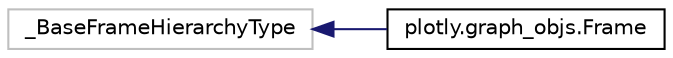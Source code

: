 digraph "Graphical Class Hierarchy"
{
 // LATEX_PDF_SIZE
  edge [fontname="Helvetica",fontsize="10",labelfontname="Helvetica",labelfontsize="10"];
  node [fontname="Helvetica",fontsize="10",shape=record];
  rankdir="LR";
  Node9001 [label="_BaseFrameHierarchyType",height=0.2,width=0.4,color="grey75", fillcolor="white", style="filled",tooltip=" "];
  Node9001 -> Node0 [dir="back",color="midnightblue",fontsize="10",style="solid",fontname="Helvetica"];
  Node0 [label="plotly.graph_objs.Frame",height=0.2,width=0.4,color="black", fillcolor="white", style="filled",URL="$classplotly_1_1graph__objs_1_1_frame.html",tooltip=" "];
}
